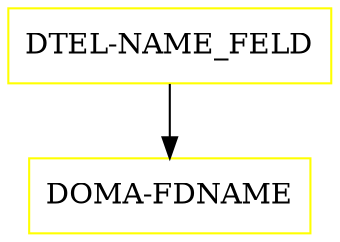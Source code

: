 digraph G {
  "DTEL-NAME_FELD" [shape=box,color=yellow];
  "DOMA-FDNAME" [shape=box,color=yellow,URL="./DOMA_FDNAME.html"];
  "DTEL-NAME_FELD" -> "DOMA-FDNAME";
}
